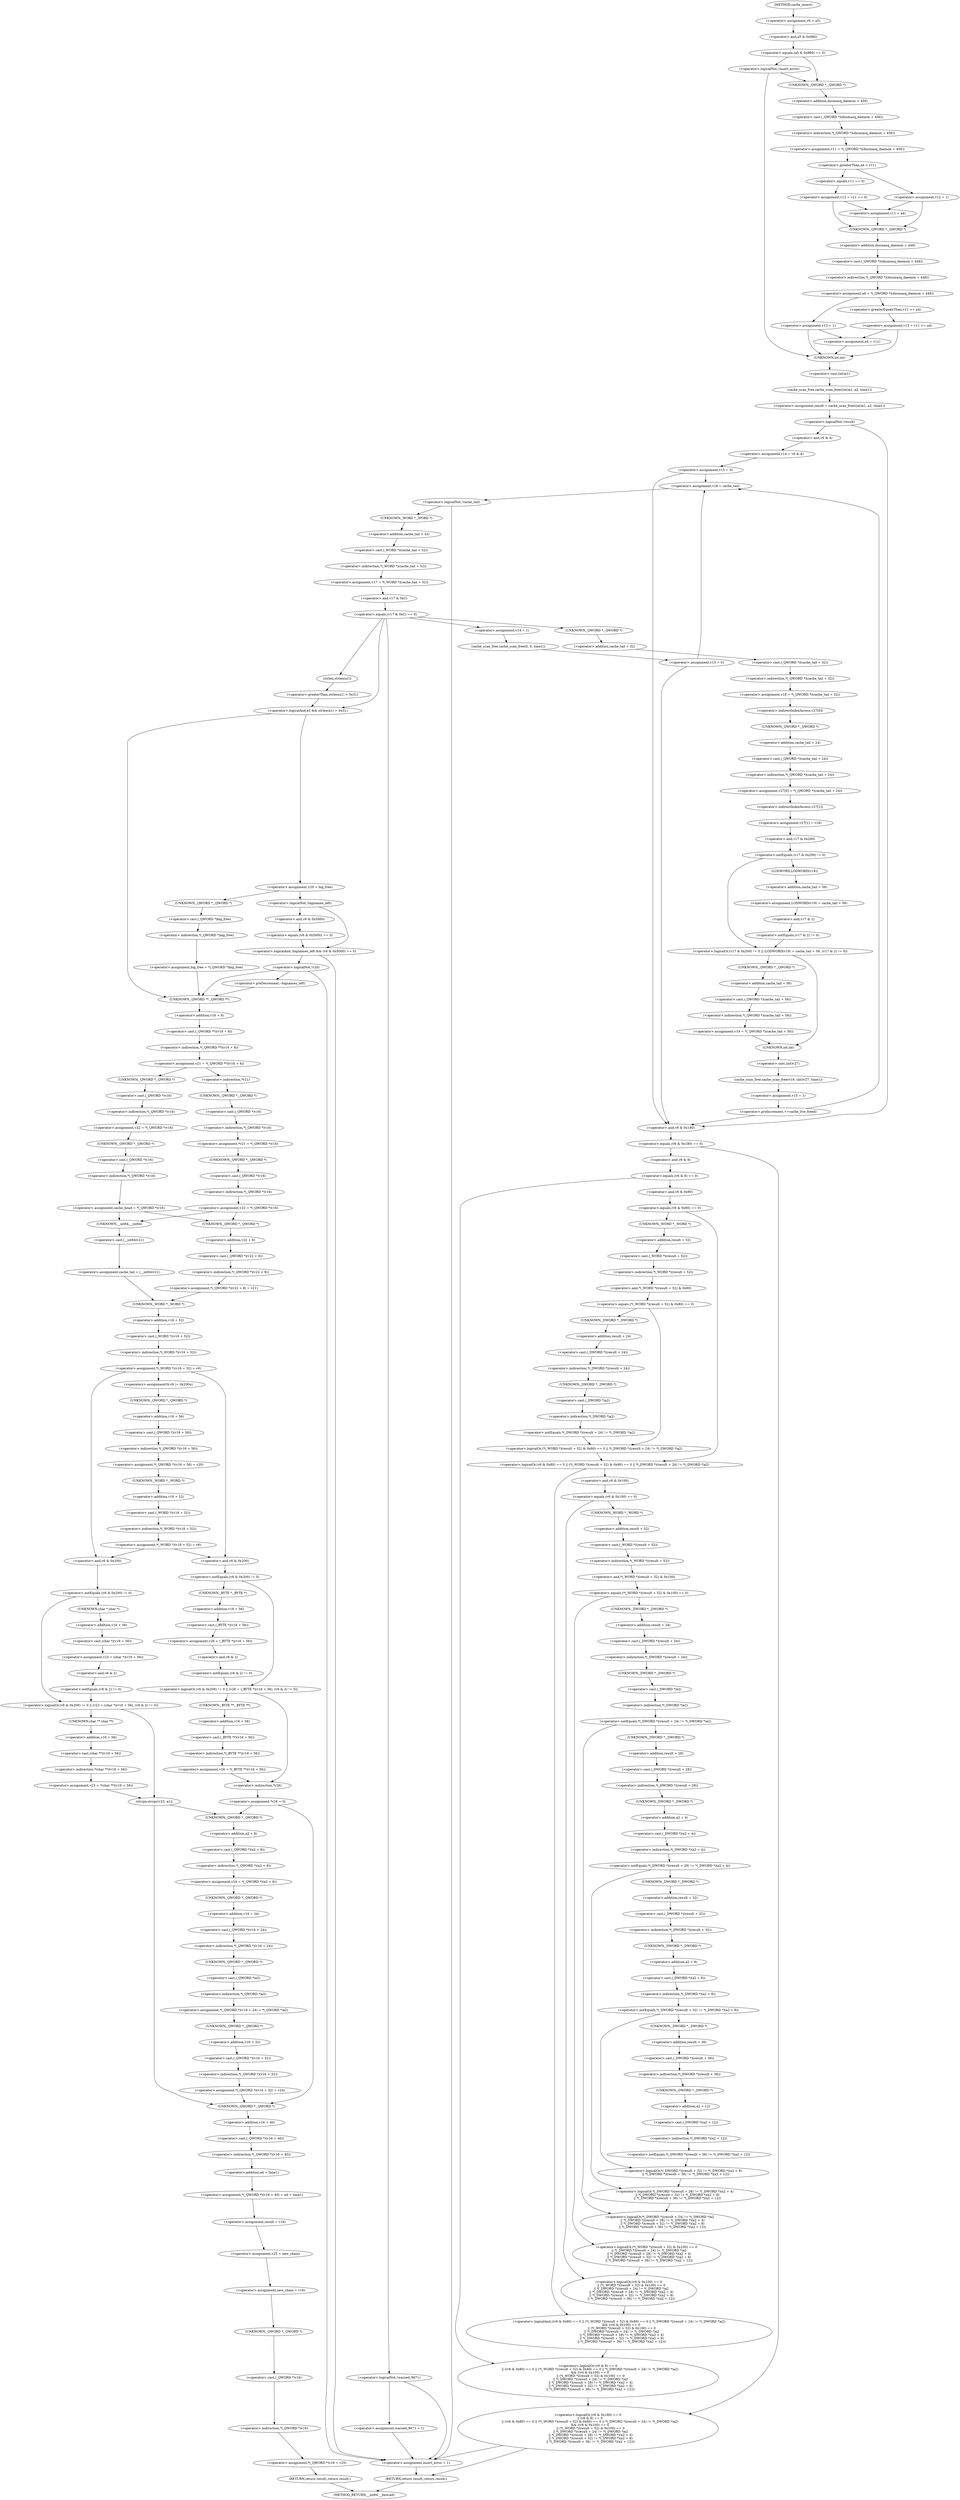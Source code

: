 digraph cache_insert {  
"1000146" [label = "(<operator>.assignment,v6 = a5)" ]
"1000150" [label = "(<operator>.equals,(a5 & 0x980) == 0)" ]
"1000151" [label = "(<operator>.and,a5 & 0x980)" ]
"1000157" [label = "(<operator>.logicalNot,!insert_error)" ]
"1000161" [label = "(<operator>.assignment,v11 = *(_QWORD *)(dnsmasq_daemon + 456))" ]
"1000163" [label = "(<operator>.indirection,*(_QWORD *)(dnsmasq_daemon + 456))" ]
"1000164" [label = "(<operator>.cast,(_QWORD *)(dnsmasq_daemon + 456))" ]
"1000165" [label = "(UNKNOWN,_QWORD *,_QWORD *)" ]
"1000166" [label = "(<operator>.addition,dnsmasq_daemon + 456)" ]
"1000170" [label = "(<operator>.greaterThan,a4 > v11)" ]
"1000173" [label = "(<operator>.assignment,v12 = v11 == 0)" ]
"1000175" [label = "(<operator>.equals,v11 == 0)" ]
"1000179" [label = "(<operator>.assignment,v12 = 1)" ]
"1000184" [label = "(<operator>.assignment,v11 = a4)" ]
"1000187" [label = "(<operator>.assignment,a4 = *(_QWORD *)(dnsmasq_daemon + 448))" ]
"1000189" [label = "(<operator>.indirection,*(_QWORD *)(dnsmasq_daemon + 448))" ]
"1000190" [label = "(<operator>.cast,(_QWORD *)(dnsmasq_daemon + 448))" ]
"1000191" [label = "(UNKNOWN,_QWORD *,_QWORD *)" ]
"1000192" [label = "(<operator>.addition,dnsmasq_daemon + 448)" ]
"1000197" [label = "(<operator>.assignment,v13 = v11 >= a4)" ]
"1000199" [label = "(<operator>.greaterEqualsThan,v11 >= a4)" ]
"1000203" [label = "(<operator>.assignment,v13 = 1)" ]
"1000208" [label = "(<operator>.assignment,a4 = v11)" ]
"1000215" [label = "(<operator>.assignment,result = cache_scan_free((int)a1, a2, time1))" ]
"1000217" [label = "(cache_scan_free,cache_scan_free((int)a1, a2, time1))" ]
"1000218" [label = "(<operator>.cast,(int)a1)" ]
"1000219" [label = "(UNKNOWN,int,int)" ]
"1000224" [label = "(<operator>.logicalNot,!result)" ]
"1000227" [label = "(<operator>.assignment,v14 = v6 & 4)" ]
"1000229" [label = "(<operator>.and,v6 & 4)" ]
"1000232" [label = "(<operator>.assignment,v15 = 0)" ]
"1000238" [label = "(<operator>.assignment,v16 = cache_tail)" ]
"1000242" [label = "(<operator>.logicalNot,!cache_tail)" ]
"1000245" [label = "(<operator>.assignment,v17 = *(_WORD *)(cache_tail + 52))" ]
"1000247" [label = "(<operator>.indirection,*(_WORD *)(cache_tail + 52))" ]
"1000248" [label = "(<operator>.cast,(_WORD *)(cache_tail + 52))" ]
"1000249" [label = "(UNKNOWN,_WORD *,_WORD *)" ]
"1000250" [label = "(<operator>.addition,cache_tail + 52)" ]
"1000254" [label = "(<operator>.equals,(v17 & 0xC) == 0)" ]
"1000255" [label = "(<operator>.and,v17 & 0xC)" ]
"1000261" [label = "(<operator>.logicalAnd,a1 && strlen(a1) > 0x31)" ]
"1000263" [label = "(<operator>.greaterThan,strlen(a1) > 0x31)" ]
"1000264" [label = "(strlen,strlen(a1))" ]
"1000268" [label = "(<operator>.assignment,v20 = big_free)" ]
"1000274" [label = "(<operator>.assignment,big_free = *(_QWORD *)big_free)" ]
"1000276" [label = "(<operator>.indirection,*(_QWORD *)big_free)" ]
"1000277" [label = "(<operator>.cast,(_QWORD *)big_free)" ]
"1000278" [label = "(UNKNOWN,_QWORD *,_QWORD *)" ]
"1000283" [label = "(<operator>.logicalAnd,!bignames_left && (v6 & 0x5000) == 0)" ]
"1000284" [label = "(<operator>.logicalNot,!bignames_left)" ]
"1000286" [label = "(<operator>.equals,(v6 & 0x5000) == 0)" ]
"1000287" [label = "(<operator>.and,v6 & 0x5000)" ]
"1000293" [label = "(<operator>.logicalNot,!v20)" ]
"1000298" [label = "(<operator>.preDecrement,--bignames_left)" ]
"1000303" [label = "(<operator>.assignment,v21 = *(_QWORD **)(v16 + 8))" ]
"1000305" [label = "(<operator>.indirection,*(_QWORD **)(v16 + 8))" ]
"1000306" [label = "(<operator>.cast,(_QWORD **)(v16 + 8))" ]
"1000307" [label = "(UNKNOWN,_QWORD **,_QWORD **)" ]
"1000308" [label = "(<operator>.addition,v16 + 8)" ]
"1000314" [label = "(<operator>.assignment,*v21 = *(_QWORD *)v16)" ]
"1000315" [label = "(<operator>.indirection,*v21)" ]
"1000317" [label = "(<operator>.indirection,*(_QWORD *)v16)" ]
"1000318" [label = "(<operator>.cast,(_QWORD *)v16)" ]
"1000319" [label = "(UNKNOWN,_QWORD *,_QWORD *)" ]
"1000321" [label = "(<operator>.assignment,v22 = *(_QWORD *)v16)" ]
"1000323" [label = "(<operator>.indirection,*(_QWORD *)v16)" ]
"1000324" [label = "(<operator>.cast,(_QWORD *)v16)" ]
"1000325" [label = "(UNKNOWN,_QWORD *,_QWORD *)" ]
"1000329" [label = "(<operator>.assignment,v22 = *(_QWORD *)v16)" ]
"1000331" [label = "(<operator>.indirection,*(_QWORD *)v16)" ]
"1000332" [label = "(<operator>.cast,(_QWORD *)v16)" ]
"1000333" [label = "(UNKNOWN,_QWORD *,_QWORD *)" ]
"1000335" [label = "(<operator>.assignment,cache_head = *(_QWORD *)v16)" ]
"1000337" [label = "(<operator>.indirection,*(_QWORD *)v16)" ]
"1000338" [label = "(<operator>.cast,(_QWORD *)v16)" ]
"1000339" [label = "(UNKNOWN,_QWORD *,_QWORD *)" ]
"1000343" [label = "(<operator>.assignment,*(_QWORD *)(v22 + 8) = v21)" ]
"1000344" [label = "(<operator>.indirection,*(_QWORD *)(v22 + 8))" ]
"1000345" [label = "(<operator>.cast,(_QWORD *)(v22 + 8))" ]
"1000346" [label = "(UNKNOWN,_QWORD *,_QWORD *)" ]
"1000347" [label = "(<operator>.addition,v22 + 8)" ]
"1000352" [label = "(<operator>.assignment,cache_tail = (__int64)v21)" ]
"1000354" [label = "(<operator>.cast,(__int64)v21)" ]
"1000355" [label = "(UNKNOWN,__int64,__int64)" ]
"1000357" [label = "(<operator>.assignment,*(_WORD *)(v16 + 52) = v6)" ]
"1000358" [label = "(<operator>.indirection,*(_WORD *)(v16 + 52))" ]
"1000359" [label = "(<operator>.cast,(_WORD *)(v16 + 52))" ]
"1000360" [label = "(UNKNOWN,_WORD *,_WORD *)" ]
"1000361" [label = "(<operator>.addition,v16 + 52)" ]
"1000368" [label = "(<operators>.assignmentOr,v6 |= 0x200u)" ]
"1000371" [label = "(<operator>.assignment,*(_QWORD *)(v16 + 56) = v20)" ]
"1000372" [label = "(<operator>.indirection,*(_QWORD *)(v16 + 56))" ]
"1000373" [label = "(<operator>.cast,(_QWORD *)(v16 + 56))" ]
"1000374" [label = "(UNKNOWN,_QWORD *,_QWORD *)" ]
"1000375" [label = "(<operator>.addition,v16 + 56)" ]
"1000379" [label = "(<operator>.assignment,*(_WORD *)(v16 + 52) = v6)" ]
"1000380" [label = "(<operator>.indirection,*(_WORD *)(v16 + 52))" ]
"1000381" [label = "(<operator>.cast,(_WORD *)(v16 + 52))" ]
"1000382" [label = "(UNKNOWN,_WORD *,_WORD *)" ]
"1000383" [label = "(<operator>.addition,v16 + 52)" ]
"1000391" [label = "(<operator>.logicalOr,(v6 & 0x200) != 0 || (v23 = (char *)(v16 + 56), (v6 & 2) != 0))" ]
"1000392" [label = "(<operator>.notEquals,(v6 & 0x200) != 0)" ]
"1000393" [label = "(<operator>.and,v6 & 0x200)" ]
"1000398" [label = "(<operator>.assignment,v23 = (char *)(v16 + 56))" ]
"1000400" [label = "(<operator>.cast,(char *)(v16 + 56))" ]
"1000401" [label = "(UNKNOWN,char *,char *)" ]
"1000402" [label = "(<operator>.addition,v16 + 56)" ]
"1000405" [label = "(<operator>.notEquals,(v6 & 2) != 0)" ]
"1000406" [label = "(<operator>.and,v6 & 2)" ]
"1000410" [label = "(<operator>.assignment,v23 = *(char **)(v16 + 56))" ]
"1000412" [label = "(<operator>.indirection,*(char **)(v16 + 56))" ]
"1000413" [label = "(<operator>.cast,(char **)(v16 + 56))" ]
"1000414" [label = "(UNKNOWN,char **,char **)" ]
"1000415" [label = "(<operator>.addition,v16 + 56)" ]
"1000418" [label = "(strcpy,strcpy(v23, a1))" ]
"1000424" [label = "(<operator>.logicalOr,(v6 & 0x200) != 0 || (v26 = (_BYTE *)(v16 + 56), (v6 & 2) != 0))" ]
"1000425" [label = "(<operator>.notEquals,(v6 & 0x200) != 0)" ]
"1000426" [label = "(<operator>.and,v6 & 0x200)" ]
"1000431" [label = "(<operator>.assignment,v26 = (_BYTE *)(v16 + 56))" ]
"1000433" [label = "(<operator>.cast,(_BYTE *)(v16 + 56))" ]
"1000434" [label = "(UNKNOWN,_BYTE *,_BYTE *)" ]
"1000435" [label = "(<operator>.addition,v16 + 56)" ]
"1000438" [label = "(<operator>.notEquals,(v6 & 2) != 0)" ]
"1000439" [label = "(<operator>.and,v6 & 2)" ]
"1000443" [label = "(<operator>.assignment,v26 = *(_BYTE **)(v16 + 56))" ]
"1000445" [label = "(<operator>.indirection,*(_BYTE **)(v16 + 56))" ]
"1000446" [label = "(<operator>.cast,(_BYTE **)(v16 + 56))" ]
"1000447" [label = "(UNKNOWN,_BYTE **,_BYTE **)" ]
"1000448" [label = "(<operator>.addition,v16 + 56)" ]
"1000451" [label = "(<operator>.assignment,*v26 = 0)" ]
"1000452" [label = "(<operator>.indirection,*v26)" ]
"1000458" [label = "(<operator>.assignment,v24 = *(_QWORD *)(a2 + 8))" ]
"1000460" [label = "(<operator>.indirection,*(_QWORD *)(a2 + 8))" ]
"1000461" [label = "(<operator>.cast,(_QWORD *)(a2 + 8))" ]
"1000462" [label = "(UNKNOWN,_QWORD *,_QWORD *)" ]
"1000463" [label = "(<operator>.addition,a2 + 8)" ]
"1000466" [label = "(<operator>.assignment,*(_QWORD *)(v16 + 24) = *(_QWORD *)a2)" ]
"1000467" [label = "(<operator>.indirection,*(_QWORD *)(v16 + 24))" ]
"1000468" [label = "(<operator>.cast,(_QWORD *)(v16 + 24))" ]
"1000469" [label = "(UNKNOWN,_QWORD *,_QWORD *)" ]
"1000470" [label = "(<operator>.addition,v16 + 24)" ]
"1000473" [label = "(<operator>.indirection,*(_QWORD *)a2)" ]
"1000474" [label = "(<operator>.cast,(_QWORD *)a2)" ]
"1000475" [label = "(UNKNOWN,_QWORD *,_QWORD *)" ]
"1000477" [label = "(<operator>.assignment,*(_QWORD *)(v16 + 32) = v24)" ]
"1000478" [label = "(<operator>.indirection,*(_QWORD *)(v16 + 32))" ]
"1000479" [label = "(<operator>.cast,(_QWORD *)(v16 + 32))" ]
"1000480" [label = "(UNKNOWN,_QWORD *,_QWORD *)" ]
"1000481" [label = "(<operator>.addition,v16 + 32)" ]
"1000485" [label = "(<operator>.assignment,*(_QWORD *)(v16 + 40) = a4 + time1)" ]
"1000486" [label = "(<operator>.indirection,*(_QWORD *)(v16 + 40))" ]
"1000487" [label = "(<operator>.cast,(_QWORD *)(v16 + 40))" ]
"1000488" [label = "(UNKNOWN,_QWORD *,_QWORD *)" ]
"1000489" [label = "(<operator>.addition,v16 + 40)" ]
"1000492" [label = "(<operator>.addition,a4 + time1)" ]
"1000495" [label = "(<operator>.assignment,result = v16)" ]
"1000498" [label = "(<operator>.assignment,v25 = new_chain)" ]
"1000501" [label = "(<operator>.assignment,new_chain = v16)" ]
"1000504" [label = "(<operator>.assignment,*(_QWORD *)v16 = v25)" ]
"1000505" [label = "(<operator>.indirection,*(_QWORD *)v16)" ]
"1000506" [label = "(<operator>.cast,(_QWORD *)v16)" ]
"1000507" [label = "(UNKNOWN,_QWORD *,_QWORD *)" ]
"1000510" [label = "(RETURN,return result;,return result;)" ]
"1000516" [label = "(<operator>.logicalNot,!warned_9671)" ]
"1000519" [label = "(<operator>.assignment,warned_9671 = 1)" ]
"1000526" [label = "(<operator>.assignment,v18 = *(_QWORD *)(cache_tail + 32))" ]
"1000528" [label = "(<operator>.indirection,*(_QWORD *)(cache_tail + 32))" ]
"1000529" [label = "(<operator>.cast,(_QWORD *)(cache_tail + 32))" ]
"1000530" [label = "(UNKNOWN,_QWORD *,_QWORD *)" ]
"1000531" [label = "(<operator>.addition,cache_tail + 32)" ]
"1000534" [label = "(<operator>.assignment,v27[0] = *(_QWORD *)(cache_tail + 24))" ]
"1000535" [label = "(<operator>.indirectIndexAccess,v27[0])" ]
"1000538" [label = "(<operator>.indirection,*(_QWORD *)(cache_tail + 24))" ]
"1000539" [label = "(<operator>.cast,(_QWORD *)(cache_tail + 24))" ]
"1000540" [label = "(UNKNOWN,_QWORD *,_QWORD *)" ]
"1000541" [label = "(<operator>.addition,cache_tail + 24)" ]
"1000544" [label = "(<operator>.assignment,v27[1] = v18)" ]
"1000545" [label = "(<operator>.indirectIndexAccess,v27[1])" ]
"1000550" [label = "(<operator>.logicalOr,(v17 & 0x200) != 0 || (LODWORD(v19) = cache_tail + 56, (v17 & 2) != 0))" ]
"1000551" [label = "(<operator>.notEquals,(v17 & 0x200) != 0)" ]
"1000552" [label = "(<operator>.and,v17 & 0x200)" ]
"1000557" [label = "(<operator>.assignment,LODWORD(v19) = cache_tail + 56)" ]
"1000558" [label = "(LODWORD,LODWORD(v19))" ]
"1000560" [label = "(<operator>.addition,cache_tail + 56)" ]
"1000563" [label = "(<operator>.notEquals,(v17 & 2) != 0)" ]
"1000564" [label = "(<operator>.and,v17 & 2)" ]
"1000568" [label = "(<operator>.assignment,v19 = *(_QWORD *)(cache_tail + 56))" ]
"1000570" [label = "(<operator>.indirection,*(_QWORD *)(cache_tail + 56))" ]
"1000571" [label = "(<operator>.cast,(_QWORD *)(cache_tail + 56))" ]
"1000572" [label = "(UNKNOWN,_QWORD *,_QWORD *)" ]
"1000573" [label = "(<operator>.addition,cache_tail + 56)" ]
"1000576" [label = "(cache_scan_free,cache_scan_free(v19, (int)v27, time1))" ]
"1000578" [label = "(<operator>.cast,(int)v27)" ]
"1000579" [label = "(UNKNOWN,int,int)" ]
"1000582" [label = "(<operator>.assignment,v15 = 1)" ]
"1000585" [label = "(<operator>.preIncrement,++cache_live_freed)" ]
"1000589" [label = "(<operator>.assignment,v14 = 1)" ]
"1000592" [label = "(cache_scan_free,cache_scan_free(0, 0, time1))" ]
"1000596" [label = "(<operator>.assignment,v15 = 0)" ]
"1000600" [label = "(<operator>.logicalOr,(v6 & 0x180) == 0\n    || (v6 & 8) == 0\n    || ((v6 & 0x80) == 0 || (*(_WORD *)(result + 52) & 0x80) == 0 || *(_DWORD *)(result + 24) != *(_DWORD *)a2)\n    && ((v6 & 0x100) == 0\n     || (*(_WORD *)(result + 52) & 0x100) == 0\n     || *(_DWORD *)(result + 24) != *(_DWORD *)a2\n     || *(_DWORD *)(result + 28) != *(_DWORD *)(a2 + 4)\n     || *(_DWORD *)(result + 32) != *(_DWORD *)(a2 + 8)\n     || *(_DWORD *)(result + 36) != *(_DWORD *)(a2 + 12)))" ]
"1000601" [label = "(<operator>.equals,(v6 & 0x180) == 0)" ]
"1000602" [label = "(<operator>.and,v6 & 0x180)" ]
"1000606" [label = "(<operator>.logicalOr,(v6 & 8) == 0\n    || ((v6 & 0x80) == 0 || (*(_WORD *)(result + 52) & 0x80) == 0 || *(_DWORD *)(result + 24) != *(_DWORD *)a2)\n    && ((v6 & 0x100) == 0\n     || (*(_WORD *)(result + 52) & 0x100) == 0\n     || *(_DWORD *)(result + 24) != *(_DWORD *)a2\n     || *(_DWORD *)(result + 28) != *(_DWORD *)(a2 + 4)\n     || *(_DWORD *)(result + 32) != *(_DWORD *)(a2 + 8)\n     || *(_DWORD *)(result + 36) != *(_DWORD *)(a2 + 12)))" ]
"1000607" [label = "(<operator>.equals,(v6 & 8) == 0)" ]
"1000608" [label = "(<operator>.and,v6 & 8)" ]
"1000612" [label = "(<operator>.logicalAnd,((v6 & 0x80) == 0 || (*(_WORD *)(result + 52) & 0x80) == 0 || *(_DWORD *)(result + 24) != *(_DWORD *)a2)\n    && ((v6 & 0x100) == 0\n     || (*(_WORD *)(result + 52) & 0x100) == 0\n     || *(_DWORD *)(result + 24) != *(_DWORD *)a2\n     || *(_DWORD *)(result + 28) != *(_DWORD *)(a2 + 4)\n     || *(_DWORD *)(result + 32) != *(_DWORD *)(a2 + 8)\n     || *(_DWORD *)(result + 36) != *(_DWORD *)(a2 + 12)))" ]
"1000613" [label = "(<operator>.logicalOr,(v6 & 0x80) == 0 || (*(_WORD *)(result + 52) & 0x80) == 0 || *(_DWORD *)(result + 24) != *(_DWORD *)a2)" ]
"1000614" [label = "(<operator>.equals,(v6 & 0x80) == 0)" ]
"1000615" [label = "(<operator>.and,v6 & 0x80)" ]
"1000619" [label = "(<operator>.logicalOr,(*(_WORD *)(result + 52) & 0x80) == 0 || *(_DWORD *)(result + 24) != *(_DWORD *)a2)" ]
"1000620" [label = "(<operator>.equals,(*(_WORD *)(result + 52) & 0x80) == 0)" ]
"1000621" [label = "(<operator>.and,*(_WORD *)(result + 52) & 0x80)" ]
"1000622" [label = "(<operator>.indirection,*(_WORD *)(result + 52))" ]
"1000623" [label = "(<operator>.cast,(_WORD *)(result + 52))" ]
"1000624" [label = "(UNKNOWN,_WORD *,_WORD *)" ]
"1000625" [label = "(<operator>.addition,result + 52)" ]
"1000630" [label = "(<operator>.notEquals,*(_DWORD *)(result + 24) != *(_DWORD *)a2)" ]
"1000631" [label = "(<operator>.indirection,*(_DWORD *)(result + 24))" ]
"1000632" [label = "(<operator>.cast,(_DWORD *)(result + 24))" ]
"1000633" [label = "(UNKNOWN,_DWORD *,_DWORD *)" ]
"1000634" [label = "(<operator>.addition,result + 24)" ]
"1000637" [label = "(<operator>.indirection,*(_DWORD *)a2)" ]
"1000638" [label = "(<operator>.cast,(_DWORD *)a2)" ]
"1000639" [label = "(UNKNOWN,_DWORD *,_DWORD *)" ]
"1000641" [label = "(<operator>.logicalOr,(v6 & 0x100) == 0\n     || (*(_WORD *)(result + 52) & 0x100) == 0\n     || *(_DWORD *)(result + 24) != *(_DWORD *)a2\n     || *(_DWORD *)(result + 28) != *(_DWORD *)(a2 + 4)\n     || *(_DWORD *)(result + 32) != *(_DWORD *)(a2 + 8)\n     || *(_DWORD *)(result + 36) != *(_DWORD *)(a2 + 12))" ]
"1000642" [label = "(<operator>.equals,(v6 & 0x100) == 0)" ]
"1000643" [label = "(<operator>.and,v6 & 0x100)" ]
"1000647" [label = "(<operator>.logicalOr,(*(_WORD *)(result + 52) & 0x100) == 0\n     || *(_DWORD *)(result + 24) != *(_DWORD *)a2\n     || *(_DWORD *)(result + 28) != *(_DWORD *)(a2 + 4)\n     || *(_DWORD *)(result + 32) != *(_DWORD *)(a2 + 8)\n     || *(_DWORD *)(result + 36) != *(_DWORD *)(a2 + 12))" ]
"1000648" [label = "(<operator>.equals,(*(_WORD *)(result + 52) & 0x100) == 0)" ]
"1000649" [label = "(<operator>.and,*(_WORD *)(result + 52) & 0x100)" ]
"1000650" [label = "(<operator>.indirection,*(_WORD *)(result + 52))" ]
"1000651" [label = "(<operator>.cast,(_WORD *)(result + 52))" ]
"1000652" [label = "(UNKNOWN,_WORD *,_WORD *)" ]
"1000653" [label = "(<operator>.addition,result + 52)" ]
"1000658" [label = "(<operator>.logicalOr,*(_DWORD *)(result + 24) != *(_DWORD *)a2\n     || *(_DWORD *)(result + 28) != *(_DWORD *)(a2 + 4)\n     || *(_DWORD *)(result + 32) != *(_DWORD *)(a2 + 8)\n     || *(_DWORD *)(result + 36) != *(_DWORD *)(a2 + 12))" ]
"1000659" [label = "(<operator>.notEquals,*(_DWORD *)(result + 24) != *(_DWORD *)a2)" ]
"1000660" [label = "(<operator>.indirection,*(_DWORD *)(result + 24))" ]
"1000661" [label = "(<operator>.cast,(_DWORD *)(result + 24))" ]
"1000662" [label = "(UNKNOWN,_DWORD *,_DWORD *)" ]
"1000663" [label = "(<operator>.addition,result + 24)" ]
"1000666" [label = "(<operator>.indirection,*(_DWORD *)a2)" ]
"1000667" [label = "(<operator>.cast,(_DWORD *)a2)" ]
"1000668" [label = "(UNKNOWN,_DWORD *,_DWORD *)" ]
"1000670" [label = "(<operator>.logicalOr,*(_DWORD *)(result + 28) != *(_DWORD *)(a2 + 4)\n     || *(_DWORD *)(result + 32) != *(_DWORD *)(a2 + 8)\n     || *(_DWORD *)(result + 36) != *(_DWORD *)(a2 + 12))" ]
"1000671" [label = "(<operator>.notEquals,*(_DWORD *)(result + 28) != *(_DWORD *)(a2 + 4))" ]
"1000672" [label = "(<operator>.indirection,*(_DWORD *)(result + 28))" ]
"1000673" [label = "(<operator>.cast,(_DWORD *)(result + 28))" ]
"1000674" [label = "(UNKNOWN,_DWORD *,_DWORD *)" ]
"1000675" [label = "(<operator>.addition,result + 28)" ]
"1000678" [label = "(<operator>.indirection,*(_DWORD *)(a2 + 4))" ]
"1000679" [label = "(<operator>.cast,(_DWORD *)(a2 + 4))" ]
"1000680" [label = "(UNKNOWN,_DWORD *,_DWORD *)" ]
"1000681" [label = "(<operator>.addition,a2 + 4)" ]
"1000684" [label = "(<operator>.logicalOr,*(_DWORD *)(result + 32) != *(_DWORD *)(a2 + 8)\n     || *(_DWORD *)(result + 36) != *(_DWORD *)(a2 + 12))" ]
"1000685" [label = "(<operator>.notEquals,*(_DWORD *)(result + 32) != *(_DWORD *)(a2 + 8))" ]
"1000686" [label = "(<operator>.indirection,*(_DWORD *)(result + 32))" ]
"1000687" [label = "(<operator>.cast,(_DWORD *)(result + 32))" ]
"1000688" [label = "(UNKNOWN,_DWORD *,_DWORD *)" ]
"1000689" [label = "(<operator>.addition,result + 32)" ]
"1000692" [label = "(<operator>.indirection,*(_DWORD *)(a2 + 8))" ]
"1000693" [label = "(<operator>.cast,(_DWORD *)(a2 + 8))" ]
"1000694" [label = "(UNKNOWN,_DWORD *,_DWORD *)" ]
"1000695" [label = "(<operator>.addition,a2 + 8)" ]
"1000698" [label = "(<operator>.notEquals,*(_DWORD *)(result + 36) != *(_DWORD *)(a2 + 12))" ]
"1000699" [label = "(<operator>.indirection,*(_DWORD *)(result + 36))" ]
"1000700" [label = "(<operator>.cast,(_DWORD *)(result + 36))" ]
"1000701" [label = "(UNKNOWN,_DWORD *,_DWORD *)" ]
"1000702" [label = "(<operator>.addition,result + 36)" ]
"1000705" [label = "(<operator>.indirection,*(_DWORD *)(a2 + 12))" ]
"1000706" [label = "(<operator>.cast,(_DWORD *)(a2 + 12))" ]
"1000707" [label = "(UNKNOWN,_DWORD *,_DWORD *)" ]
"1000708" [label = "(<operator>.addition,a2 + 12)" ]
"1000714" [label = "(<operator>.assignment,insert_error = 1)" ]
"1000717" [label = "(RETURN,return result;,return result;)" ]
"1000120" [label = "(METHOD,cache_insert)" ]
"1000719" [label = "(METHOD_RETURN,__int64 __fastcall)" ]
  "1000146" -> "1000151" 
  "1000150" -> "1000157" 
  "1000150" -> "1000165" 
  "1000151" -> "1000150" 
  "1000157" -> "1000219" 
  "1000157" -> "1000165" 
  "1000161" -> "1000170" 
  "1000163" -> "1000161" 
  "1000164" -> "1000163" 
  "1000165" -> "1000166" 
  "1000166" -> "1000164" 
  "1000170" -> "1000175" 
  "1000170" -> "1000179" 
  "1000173" -> "1000184" 
  "1000173" -> "1000191" 
  "1000175" -> "1000173" 
  "1000179" -> "1000184" 
  "1000179" -> "1000191" 
  "1000184" -> "1000191" 
  "1000187" -> "1000199" 
  "1000187" -> "1000203" 
  "1000189" -> "1000187" 
  "1000190" -> "1000189" 
  "1000191" -> "1000192" 
  "1000192" -> "1000190" 
  "1000197" -> "1000208" 
  "1000197" -> "1000219" 
  "1000199" -> "1000197" 
  "1000203" -> "1000208" 
  "1000203" -> "1000219" 
  "1000208" -> "1000219" 
  "1000215" -> "1000224" 
  "1000217" -> "1000215" 
  "1000218" -> "1000217" 
  "1000219" -> "1000218" 
  "1000224" -> "1000229" 
  "1000224" -> "1000602" 
  "1000227" -> "1000232" 
  "1000229" -> "1000227" 
  "1000232" -> "1000238" 
  "1000232" -> "1000602" 
  "1000238" -> "1000242" 
  "1000242" -> "1000714" 
  "1000242" -> "1000249" 
  "1000245" -> "1000255" 
  "1000247" -> "1000245" 
  "1000248" -> "1000247" 
  "1000249" -> "1000250" 
  "1000250" -> "1000248" 
  "1000254" -> "1000261" 
  "1000254" -> "1000264" 
  "1000254" -> "1000516" 
  "1000254" -> "1000530" 
  "1000254" -> "1000589" 
  "1000255" -> "1000254" 
  "1000261" -> "1000268" 
  "1000261" -> "1000307" 
  "1000263" -> "1000261" 
  "1000264" -> "1000263" 
  "1000268" -> "1000278" 
  "1000268" -> "1000284" 
  "1000274" -> "1000307" 
  "1000276" -> "1000274" 
  "1000277" -> "1000276" 
  "1000278" -> "1000277" 
  "1000283" -> "1000714" 
  "1000283" -> "1000293" 
  "1000284" -> "1000283" 
  "1000284" -> "1000287" 
  "1000286" -> "1000283" 
  "1000287" -> "1000286" 
  "1000293" -> "1000714" 
  "1000293" -> "1000298" 
  "1000293" -> "1000307" 
  "1000298" -> "1000307" 
  "1000303" -> "1000315" 
  "1000303" -> "1000333" 
  "1000305" -> "1000303" 
  "1000306" -> "1000305" 
  "1000307" -> "1000308" 
  "1000308" -> "1000306" 
  "1000314" -> "1000325" 
  "1000315" -> "1000319" 
  "1000317" -> "1000314" 
  "1000318" -> "1000317" 
  "1000319" -> "1000318" 
  "1000321" -> "1000346" 
  "1000321" -> "1000355" 
  "1000323" -> "1000321" 
  "1000324" -> "1000323" 
  "1000325" -> "1000324" 
  "1000329" -> "1000339" 
  "1000331" -> "1000329" 
  "1000332" -> "1000331" 
  "1000333" -> "1000332" 
  "1000335" -> "1000346" 
  "1000335" -> "1000355" 
  "1000337" -> "1000335" 
  "1000338" -> "1000337" 
  "1000339" -> "1000338" 
  "1000343" -> "1000360" 
  "1000344" -> "1000343" 
  "1000345" -> "1000344" 
  "1000346" -> "1000347" 
  "1000347" -> "1000345" 
  "1000352" -> "1000360" 
  "1000354" -> "1000352" 
  "1000355" -> "1000354" 
  "1000357" -> "1000368" 
  "1000357" -> "1000393" 
  "1000357" -> "1000426" 
  "1000358" -> "1000357" 
  "1000359" -> "1000358" 
  "1000360" -> "1000361" 
  "1000361" -> "1000359" 
  "1000368" -> "1000374" 
  "1000371" -> "1000382" 
  "1000372" -> "1000371" 
  "1000373" -> "1000372" 
  "1000374" -> "1000375" 
  "1000375" -> "1000373" 
  "1000379" -> "1000393" 
  "1000379" -> "1000426" 
  "1000380" -> "1000379" 
  "1000381" -> "1000380" 
  "1000382" -> "1000383" 
  "1000383" -> "1000381" 
  "1000391" -> "1000414" 
  "1000391" -> "1000418" 
  "1000392" -> "1000391" 
  "1000392" -> "1000401" 
  "1000393" -> "1000392" 
  "1000398" -> "1000406" 
  "1000400" -> "1000398" 
  "1000401" -> "1000402" 
  "1000402" -> "1000400" 
  "1000405" -> "1000391" 
  "1000406" -> "1000405" 
  "1000410" -> "1000418" 
  "1000412" -> "1000410" 
  "1000413" -> "1000412" 
  "1000414" -> "1000415" 
  "1000415" -> "1000413" 
  "1000418" -> "1000488" 
  "1000418" -> "1000462" 
  "1000424" -> "1000447" 
  "1000424" -> "1000452" 
  "1000425" -> "1000424" 
  "1000425" -> "1000434" 
  "1000426" -> "1000425" 
  "1000431" -> "1000439" 
  "1000433" -> "1000431" 
  "1000434" -> "1000435" 
  "1000435" -> "1000433" 
  "1000438" -> "1000424" 
  "1000439" -> "1000438" 
  "1000443" -> "1000452" 
  "1000445" -> "1000443" 
  "1000446" -> "1000445" 
  "1000447" -> "1000448" 
  "1000448" -> "1000446" 
  "1000451" -> "1000488" 
  "1000451" -> "1000462" 
  "1000452" -> "1000451" 
  "1000458" -> "1000469" 
  "1000460" -> "1000458" 
  "1000461" -> "1000460" 
  "1000462" -> "1000463" 
  "1000463" -> "1000461" 
  "1000466" -> "1000480" 
  "1000467" -> "1000475" 
  "1000468" -> "1000467" 
  "1000469" -> "1000470" 
  "1000470" -> "1000468" 
  "1000473" -> "1000466" 
  "1000474" -> "1000473" 
  "1000475" -> "1000474" 
  "1000477" -> "1000488" 
  "1000478" -> "1000477" 
  "1000479" -> "1000478" 
  "1000480" -> "1000481" 
  "1000481" -> "1000479" 
  "1000485" -> "1000495" 
  "1000486" -> "1000492" 
  "1000487" -> "1000486" 
  "1000488" -> "1000489" 
  "1000489" -> "1000487" 
  "1000492" -> "1000485" 
  "1000495" -> "1000498" 
  "1000498" -> "1000501" 
  "1000501" -> "1000507" 
  "1000504" -> "1000510" 
  "1000505" -> "1000504" 
  "1000506" -> "1000505" 
  "1000507" -> "1000506" 
  "1000510" -> "1000719" 
  "1000516" -> "1000519" 
  "1000516" -> "1000714" 
  "1000519" -> "1000714" 
  "1000526" -> "1000535" 
  "1000528" -> "1000526" 
  "1000529" -> "1000528" 
  "1000530" -> "1000531" 
  "1000531" -> "1000529" 
  "1000534" -> "1000545" 
  "1000535" -> "1000540" 
  "1000538" -> "1000534" 
  "1000539" -> "1000538" 
  "1000540" -> "1000541" 
  "1000541" -> "1000539" 
  "1000544" -> "1000552" 
  "1000545" -> "1000544" 
  "1000550" -> "1000572" 
  "1000550" -> "1000579" 
  "1000551" -> "1000550" 
  "1000551" -> "1000558" 
  "1000552" -> "1000551" 
  "1000557" -> "1000564" 
  "1000558" -> "1000560" 
  "1000560" -> "1000557" 
  "1000563" -> "1000550" 
  "1000564" -> "1000563" 
  "1000568" -> "1000579" 
  "1000570" -> "1000568" 
  "1000571" -> "1000570" 
  "1000572" -> "1000573" 
  "1000573" -> "1000571" 
  "1000576" -> "1000582" 
  "1000578" -> "1000576" 
  "1000579" -> "1000578" 
  "1000582" -> "1000585" 
  "1000585" -> "1000238" 
  "1000585" -> "1000602" 
  "1000589" -> "1000592" 
  "1000592" -> "1000596" 
  "1000596" -> "1000238" 
  "1000596" -> "1000602" 
  "1000600" -> "1000714" 
  "1000600" -> "1000717" 
  "1000601" -> "1000600" 
  "1000601" -> "1000608" 
  "1000602" -> "1000601" 
  "1000606" -> "1000600" 
  "1000607" -> "1000606" 
  "1000607" -> "1000615" 
  "1000608" -> "1000607" 
  "1000612" -> "1000606" 
  "1000613" -> "1000612" 
  "1000613" -> "1000643" 
  "1000614" -> "1000624" 
  "1000614" -> "1000613" 
  "1000615" -> "1000614" 
  "1000619" -> "1000613" 
  "1000620" -> "1000633" 
  "1000620" -> "1000619" 
  "1000621" -> "1000620" 
  "1000622" -> "1000621" 
  "1000623" -> "1000622" 
  "1000624" -> "1000625" 
  "1000625" -> "1000623" 
  "1000630" -> "1000619" 
  "1000631" -> "1000639" 
  "1000632" -> "1000631" 
  "1000633" -> "1000634" 
  "1000634" -> "1000632" 
  "1000637" -> "1000630" 
  "1000638" -> "1000637" 
  "1000639" -> "1000638" 
  "1000641" -> "1000612" 
  "1000642" -> "1000652" 
  "1000642" -> "1000641" 
  "1000643" -> "1000642" 
  "1000647" -> "1000641" 
  "1000648" -> "1000662" 
  "1000648" -> "1000647" 
  "1000649" -> "1000648" 
  "1000650" -> "1000649" 
  "1000651" -> "1000650" 
  "1000652" -> "1000653" 
  "1000653" -> "1000651" 
  "1000658" -> "1000647" 
  "1000659" -> "1000674" 
  "1000659" -> "1000658" 
  "1000660" -> "1000668" 
  "1000661" -> "1000660" 
  "1000662" -> "1000663" 
  "1000663" -> "1000661" 
  "1000666" -> "1000659" 
  "1000667" -> "1000666" 
  "1000668" -> "1000667" 
  "1000670" -> "1000658" 
  "1000671" -> "1000688" 
  "1000671" -> "1000670" 
  "1000672" -> "1000680" 
  "1000673" -> "1000672" 
  "1000674" -> "1000675" 
  "1000675" -> "1000673" 
  "1000678" -> "1000671" 
  "1000679" -> "1000678" 
  "1000680" -> "1000681" 
  "1000681" -> "1000679" 
  "1000684" -> "1000670" 
  "1000685" -> "1000701" 
  "1000685" -> "1000684" 
  "1000686" -> "1000694" 
  "1000687" -> "1000686" 
  "1000688" -> "1000689" 
  "1000689" -> "1000687" 
  "1000692" -> "1000685" 
  "1000693" -> "1000692" 
  "1000694" -> "1000695" 
  "1000695" -> "1000693" 
  "1000698" -> "1000684" 
  "1000699" -> "1000707" 
  "1000700" -> "1000699" 
  "1000701" -> "1000702" 
  "1000702" -> "1000700" 
  "1000705" -> "1000698" 
  "1000706" -> "1000705" 
  "1000707" -> "1000708" 
  "1000708" -> "1000706" 
  "1000714" -> "1000717" 
  "1000717" -> "1000719" 
  "1000120" -> "1000146" 
}
